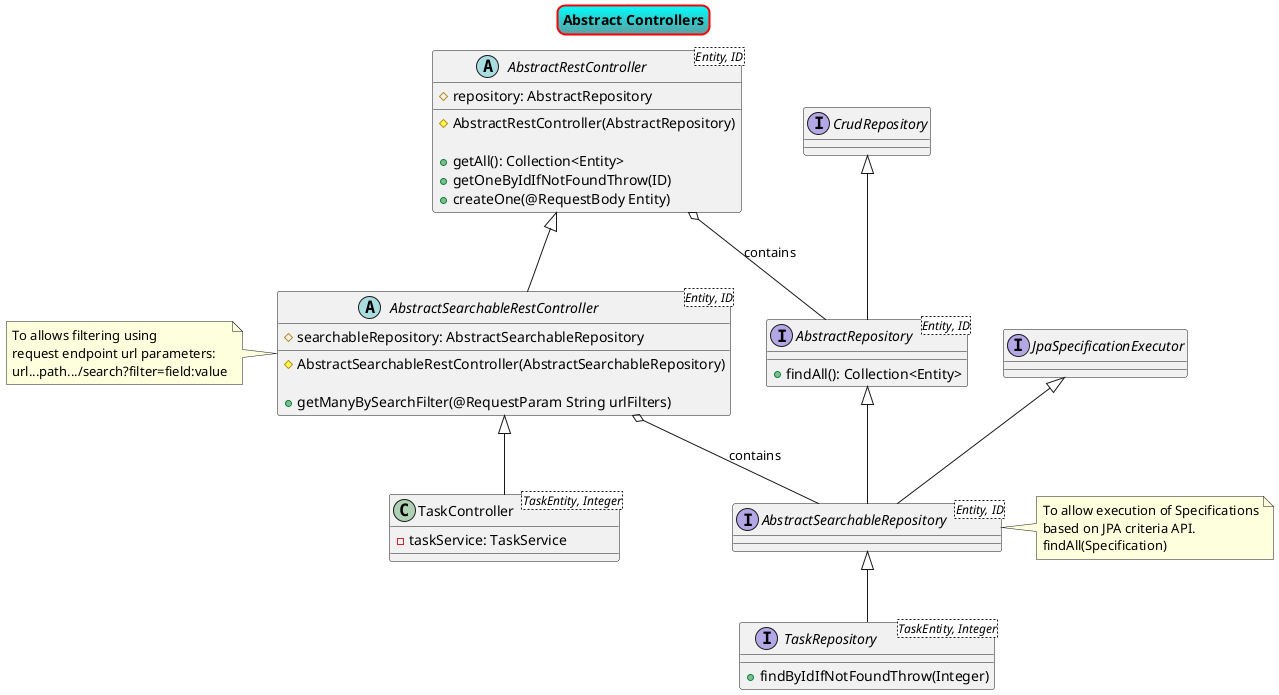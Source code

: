 @startuml
skinparam titleBorderRoundCorner 15
skinparam titleBorderThickness 2
skinparam titleBorderColor red
skinparam titleBackgroundColor Aqua-CadetBlue

'skinparam genericDisplay old

title Abstract Controllers

abstract class AbstractRestController<Entity, ID> {
    #repository: AbstractRepository

    #AbstractRestController(AbstractRepository)

    +getAll(): Collection<Entity>
    +getOneByIdIfNotFoundThrow(ID)
    +createOne(@RequestBody Entity)
}

abstract class AbstractSearchableRestController<Entity, ID> extends AbstractRestController {
    #searchableRepository: AbstractSearchableRepository

    #AbstractSearchableRestController(AbstractSearchableRepository)

    +getManyBySearchFilter(@RequestParam String urlFilters)
}

note left of AbstractSearchableRestController
    To allows filtering using
    request endpoint url parameters:
    url...path.../search?filter=field:value
end note

class TaskController<TaskEntity, Integer> extends AbstractSearchableRestController {
    -taskService: TaskService
}

interface AbstractRepository<Entity, ID> extends CrudRepository {
    +findAll(): Collection<Entity>
}

interface AbstractSearchableRepository<Entity, ID> extends AbstractRepository, JpaSpecificationExecutor

note right of AbstractSearchableRepository
    To allow execution of Specifications
    based on JPA criteria API.
    findAll(Specification)
end note

interface TaskRepository<TaskEntity, Integer> extends AbstractSearchableRepository {
    +findByIdIfNotFoundThrow(Integer)
}



AbstractRestController o-- AbstractRepository : contains
AbstractSearchableRestController o-- AbstractSearchableRepository : contains


@enduml